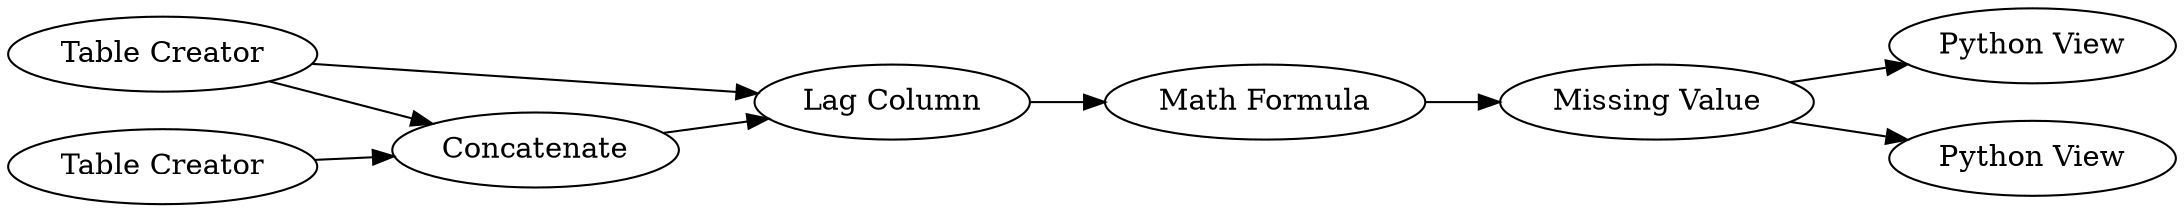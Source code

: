 digraph {
	15 -> 19
	21 -> 23
	16 -> 24
	24 -> 19
	19 -> 18
	21 -> 20
	18 -> 21
	15 -> 24
	24 [label=Concatenate]
	16 [label="Table Creator"]
	20 [label="Python View"]
	23 [label="Python View"]
	18 [label="Math Formula"]
	21 [label="Missing Value"]
	15 [label="Table Creator"]
	19 [label="Lag Column"]
	rankdir=LR
}
